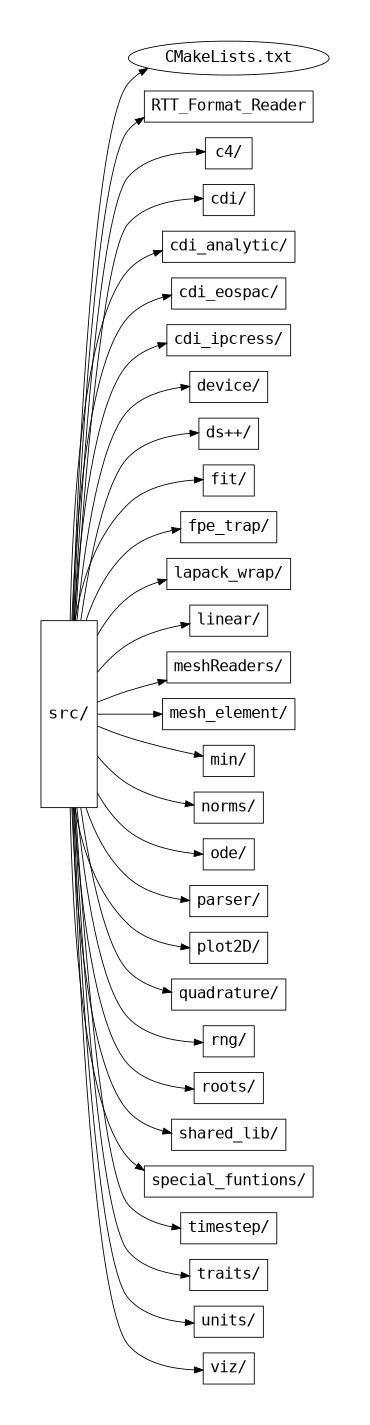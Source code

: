 /* Time-stamp: <99/02/01 15:45:27 tme> */

digraph source_tree {
  /* graph attributes */
    center=1;
    margin=".25,.25";
    size="6.5,9";
    rankdir=LR;
    
  /* main directories */

  /* .. level */
    node [fontname=Courier];
    
    src  [label="src/", fontsize=20, shape=box, height=3];

  /* draco/ level */
    node [fontsize=18];
    {
	node    [shape=ellipse];
	src_cml [label="CMakeLists.txt"];

	node     [shape=box];
    rttfr    [label="RTT_Format_Reader"];
	c4       [label="c4/"];
	cdi      [label="cdi/"];
	cdia     [label="cdi_analytic/"];
	cdie     [label="cdi_eospac/"];
	cdii     [label="cdi_ipcress/"];
    device   [label="device/"];
	dsxx     [label="ds++/"];
    fit      [label="fit/"];
    fpetrap  [label="fpe_trap/"];
    lapackwrap [label="lapack_wrap/"];
    linear   [label="linear/"];
    meshread [label="meshReaders/"];
    meshele  [label="mesh_element/"];
    min      [label="min/"];
    norms    [label="norms/"];
    ode      [label="ode/"];
    parser   [label="parser/"];
    plot2D   [label="plot2D/"];
    quadrature[label="quadrature/"];
	rng      [label="rng/"];
    roots    [label="roots/"];
    sharedlib [label="shared_lib/"];
    sf       [label="special_funtions/"];
	timestep [label="timestep/"];
	traits   [label="traits/"];
	units    [label="units/"];
	viz      [label="viz/"];
    }
    
  /* tree */
    src -> {src_cml rttfr c4 cdi cdia cdie cdii device dsxx fit fpetrap lapackwrap linear
            meshread meshele min norms ode parser plot2D quadrature rng roots sharedlib
            sf timestep traits units viz };
}
